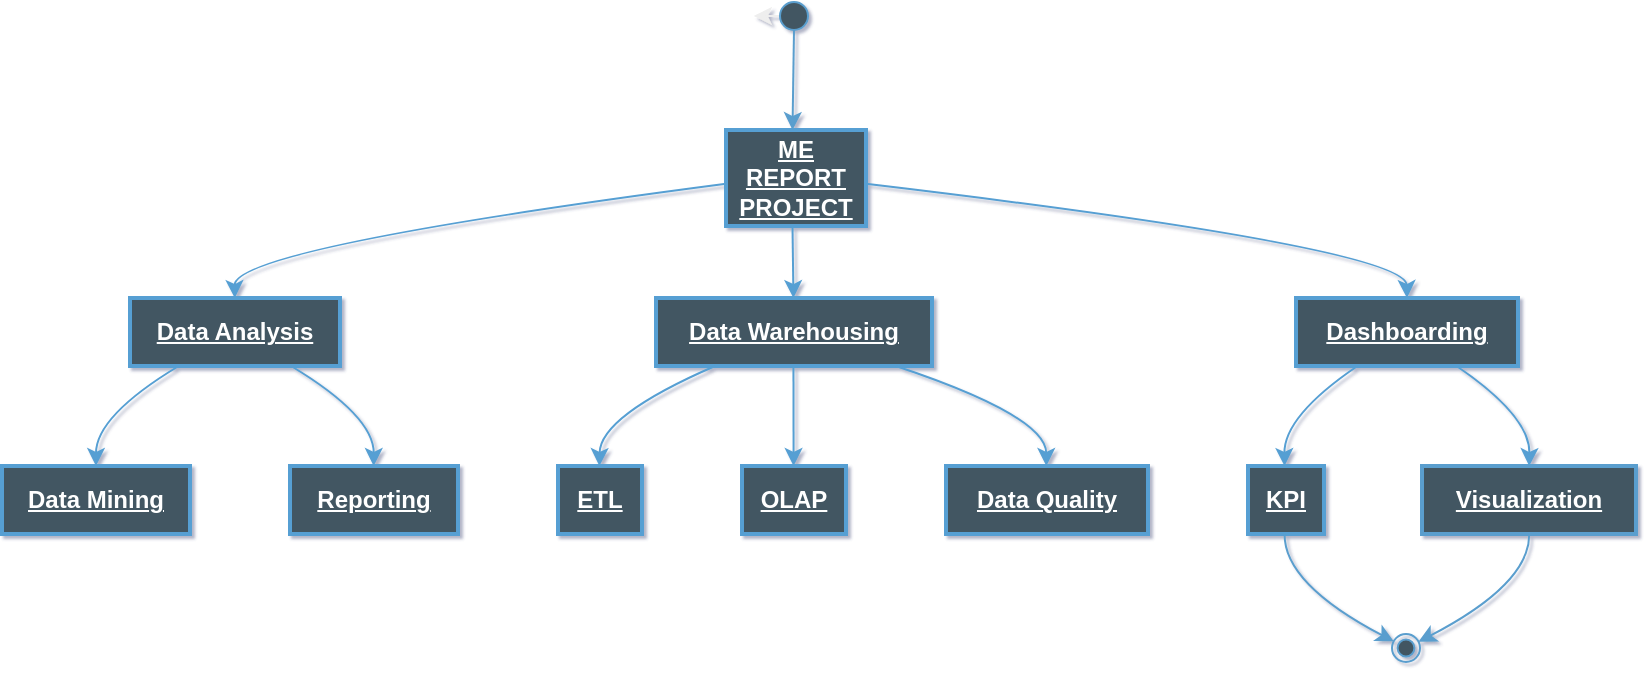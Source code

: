 <mxfile version="21.1.4" type="github">
  <diagram name="Page-1" id="t7jyOZ03Npj0vweh9NhF">
    <mxGraphModel dx="830" dy="486" grid="0" gridSize="10" guides="1" tooltips="1" connect="1" arrows="1" fold="1" page="1" pageScale="1" pageWidth="850" pageHeight="1100" background="none" math="0" shadow="1">
      <root>
        <mxCell id="0" />
        <mxCell id="1" parent="0" />
        <mxCell id="2IcSx2_9CDTS0h-E-XLI-29" style="edgeStyle=orthogonalEdgeStyle;rounded=0;orthogonalLoop=1;jettySize=auto;html=1;exitX=1;exitY=0.5;exitDx=0;exitDy=0;strokeColor=#EEEEEE;fontColor=#FFFFFF;" edge="1" parent="1" source="2">
          <mxGeometry relative="1" as="geometry">
            <mxPoint x="383.913" y="14.87" as="targetPoint" />
          </mxGeometry>
        </mxCell>
        <mxCell id="2" value="" style="ellipse;rounded=0;labelBackgroundColor=none;fillColor=#425762;strokeColor=#5a9ece;fontColor=#ffffff;gradientColor=none;gradientDirection=north;fontStyle=5" parent="1" vertex="1">
          <mxGeometry x="397" y="8" width="14" height="14" as="geometry" />
        </mxCell>
        <mxCell id="3" value="ME REPORT PROJECT" style="rounded=0;absoluteArcSize=1;arcSize=14;whiteSpace=wrap;strokeWidth=2;labelBackgroundColor=none;fillColor=#425762;strokeColor=#569fd3;fontColor=#ffffff;gradientColor=none;gradientDirection=north;fontStyle=5" parent="1" vertex="1">
          <mxGeometry x="370" y="72" width="70" height="48" as="geometry" />
        </mxCell>
        <mxCell id="4" value="Data Analysis" style="rounded=0;absoluteArcSize=1;arcSize=14;whiteSpace=wrap;strokeWidth=2;labelBackgroundColor=none;fillColor=#425762;strokeColor=#569fd3;fontColor=#ffffff;gradientColor=none;gradientDirection=west;fontStyle=5" parent="1" vertex="1">
          <mxGeometry x="72" y="156" width="105" height="34" as="geometry" />
        </mxCell>
        <mxCell id="5" value="Data Mining" style="rounded=0;absoluteArcSize=1;arcSize=14;whiteSpace=wrap;strokeWidth=2;labelBackgroundColor=none;fillColor=#425762;strokeColor=#569fd3;fontColor=#ffffff;gradientColor=none;gradientDirection=west;fontStyle=5" parent="1" vertex="1">
          <mxGeometry x="8" y="240" width="94" height="34" as="geometry" />
        </mxCell>
        <mxCell id="6" value="Reporting" style="rounded=0;absoluteArcSize=1;arcSize=14;whiteSpace=wrap;strokeWidth=2;labelBackgroundColor=none;fillColor=#425762;strokeColor=#569fd3;fontColor=#ffffff;gradientColor=none;fontStyle=5" parent="1" vertex="1">
          <mxGeometry x="152" y="240" width="84" height="34" as="geometry" />
        </mxCell>
        <mxCell id="7" value="Data Warehousing" style="rounded=0;absoluteArcSize=1;arcSize=14;whiteSpace=wrap;strokeWidth=2;labelBackgroundColor=none;fillColor=#425762;strokeColor=#569fd3;fontColor=#ffffff;gradientColor=none;gradientDirection=radial;fontStyle=5" parent="1" vertex="1">
          <mxGeometry x="335" y="156" width="138" height="34" as="geometry" />
        </mxCell>
        <mxCell id="8" value="ETL" style="rounded=0;absoluteArcSize=1;arcSize=14;whiteSpace=wrap;strokeWidth=2;labelBackgroundColor=none;fillColor=#425762;strokeColor=#569fd3;fontColor=#ffffff;gradientColor=none;fontStyle=5" parent="1" vertex="1">
          <mxGeometry x="286" y="240" width="42" height="34" as="geometry" />
        </mxCell>
        <mxCell id="9" value="OLAP" style="rounded=0;absoluteArcSize=1;arcSize=14;whiteSpace=wrap;strokeWidth=2;labelBackgroundColor=none;fillColor=#425762;strokeColor=#569fd3;fontColor=#ffffff;gradientColor=none;fontStyle=5" parent="1" vertex="1">
          <mxGeometry x="378" y="240" width="52" height="34" as="geometry" />
        </mxCell>
        <mxCell id="10" value="Data Quality" style="rounded=0;absoluteArcSize=1;arcSize=14;whiteSpace=wrap;strokeWidth=2;labelBackgroundColor=none;fillColor=#425762;strokeColor=#569fd3;fontColor=#ffffff;gradientColor=none;fontStyle=5" parent="1" vertex="1">
          <mxGeometry x="480" y="240" width="101" height="34" as="geometry" />
        </mxCell>
        <mxCell id="11" value="Dashboarding" style="rounded=0;absoluteArcSize=1;arcSize=14;whiteSpace=wrap;strokeWidth=2;labelBackgroundColor=none;fillColor=#425762;strokeColor=#569fd3;fontColor=#ffffff;gradientColor=none;gradientDirection=east;fontStyle=5" parent="1" vertex="1">
          <mxGeometry x="655" y="156" width="111" height="34" as="geometry" />
        </mxCell>
        <mxCell id="12" value="KPI" style="rounded=0;absoluteArcSize=1;arcSize=14;whiteSpace=wrap;strokeWidth=2;labelBackgroundColor=none;fillColor=#425762;strokeColor=#569fd3;fontColor=#ffffff;gradientColor=none;fontStyle=5" parent="1" vertex="1">
          <mxGeometry x="631" y="240" width="38" height="34" as="geometry" />
        </mxCell>
        <mxCell id="13" value="Visualization" style="rounded=0;absoluteArcSize=1;arcSize=14;whiteSpace=wrap;strokeWidth=2;labelBackgroundColor=none;fillColor=#425762;strokeColor=#5a9ece;fontColor=#ffffff;gradientColor=none;gradientDirection=east;fontStyle=5" parent="1" vertex="1">
          <mxGeometry x="718" y="240" width="107" height="34" as="geometry" />
        </mxCell>
        <mxCell id="14" value="" style="ellipse;shape=endState;rounded=0;labelBackgroundColor=none;fillColor=#425762;strokeColor=#5a9ece;fontColor=#ffffff;gradientColor=none;fontStyle=5" parent="1" vertex="1">
          <mxGeometry x="703" y="324" width="14" height="14" as="geometry" />
        </mxCell>
        <mxCell id="15" value="" style="curved=1;startArrow=none;;exitX=0.485;exitY=1;entryX=0.475;entryY=0;rounded=0;labelBackgroundColor=none;fontColor=default;fillColor=#1ba1e2;strokeColor=#5a9ece;fontStyle=5" parent="1" source="2" target="3" edge="1">
          <mxGeometry relative="1" as="geometry">
            <Array as="points" />
          </mxGeometry>
        </mxCell>
        <mxCell id="16" value="" style="curved=1;startArrow=none;;exitX=-0.016;exitY=0.563;entryX=0.499;entryY=0;rounded=0;labelBackgroundColor=none;fontColor=default;fillColor=#1ba1e2;strokeColor=#569fd3;fontStyle=5" parent="1" source="3" target="4" edge="1">
          <mxGeometry relative="1" as="geometry">
            <Array as="points">
              <mxPoint x="124" y="131" />
            </Array>
          </mxGeometry>
        </mxCell>
        <mxCell id="17" value="" style="curved=1;startArrow=none;;exitX=0.232;exitY=1;entryX=0.5;entryY=0;rounded=0;labelBackgroundColor=none;fontColor=default;fillColor=#1ba1e2;strokeColor=#569fd3;fontStyle=5" parent="1" source="4" target="5" edge="1">
          <mxGeometry relative="1" as="geometry">
            <Array as="points">
              <mxPoint x="55" y="215" />
            </Array>
          </mxGeometry>
        </mxCell>
        <mxCell id="18" value="" style="curved=1;startArrow=none;;exitX=0.767;exitY=1;entryX=0.498;entryY=0;rounded=0;labelBackgroundColor=none;fontColor=default;fillColor=#1ba1e2;strokeColor=#569fd3;fontStyle=5" parent="1" source="4" target="6" edge="1">
          <mxGeometry relative="1" as="geometry">
            <Array as="points">
              <mxPoint x="194" y="215" />
            </Array>
          </mxGeometry>
        </mxCell>
        <mxCell id="19" value="" style="curved=1;startArrow=none;;exitX=0.475;exitY=1;entryX=0.498;entryY=0;rounded=0;labelBackgroundColor=none;fontColor=default;fillColor=#1ba1e2;strokeColor=#569fd3;fontStyle=5" parent="1" source="3" target="7" edge="1">
          <mxGeometry relative="1" as="geometry">
            <Array as="points" />
          </mxGeometry>
        </mxCell>
        <mxCell id="20" value="" style="curved=1;startArrow=none;;exitX=0.214;exitY=1;entryX=0.493;entryY=0;rounded=0;labelBackgroundColor=none;fontColor=default;fillColor=#1ba1e2;strokeColor=#569fd3;fontStyle=5" parent="1" source="7" target="8" edge="1">
          <mxGeometry relative="1" as="geometry">
            <Array as="points">
              <mxPoint x="307" y="215" />
            </Array>
          </mxGeometry>
        </mxCell>
        <mxCell id="21" value="" style="curved=1;startArrow=none;;exitX=0.498;exitY=1;entryX=0.496;entryY=0;rounded=0;labelBackgroundColor=none;fontColor=default;fillColor=#1ba1e2;strokeColor=#569fd3;fontStyle=5" parent="1" source="7" target="9" edge="1">
          <mxGeometry relative="1" as="geometry">
            <Array as="points" />
          </mxGeometry>
        </mxCell>
        <mxCell id="22" value="" style="curved=1;startArrow=none;;exitX=0.869;exitY=1;entryX=0.497;entryY=0;rounded=0;labelBackgroundColor=none;fontColor=default;fillColor=#1ba1e2;strokeColor=#569fd3;fontStyle=5" parent="1" source="7" target="10" edge="1">
          <mxGeometry relative="1" as="geometry">
            <Array as="points">
              <mxPoint x="530" y="215" />
            </Array>
          </mxGeometry>
        </mxCell>
        <mxCell id="23" value="" style="curved=1;startArrow=none;;exitX=0.967;exitY=0.557;entryX=0.5;entryY=0;rounded=0;labelBackgroundColor=none;fontColor=default;fillColor=#1ba1e2;strokeColor=#569fd3;fontStyle=5" parent="1" source="3" target="11" edge="1">
          <mxGeometry relative="1" as="geometry">
            <Array as="points">
              <mxPoint x="710" y="131" />
            </Array>
          </mxGeometry>
        </mxCell>
        <mxCell id="24" value="" style="curved=1;startArrow=none;;exitX=0.277;exitY=1;entryX=0.481;entryY=0;rounded=0;labelBackgroundColor=none;fontColor=default;fillColor=#1ba1e2;strokeColor=#569fd3;fontStyle=5" parent="1" source="11" target="12" edge="1">
          <mxGeometry relative="1" as="geometry">
            <Array as="points">
              <mxPoint x="649" y="215" />
            </Array>
          </mxGeometry>
        </mxCell>
        <mxCell id="25" value="" style="curved=1;startArrow=none;;exitX=0.723;exitY=1;entryX=0.501;entryY=0;rounded=0;labelBackgroundColor=none;fontColor=default;fillColor=#1ba1e2;strokeColor=#569fd3;fontStyle=5" parent="1" source="11" target="13" edge="1">
          <mxGeometry relative="1" as="geometry">
            <Array as="points">
              <mxPoint x="772" y="215" />
            </Array>
          </mxGeometry>
        </mxCell>
        <mxCell id="26" value="" style="curved=1;startArrow=none;;exitX=0.481;exitY=1;entryX=0.033;entryY=0.238;rounded=0;labelBackgroundColor=none;fontColor=default;fillColor=#1ba1e2;strokeColor=#5a9ece;fontStyle=5" parent="1" source="12" target="14" edge="1">
          <mxGeometry relative="1" as="geometry">
            <Array as="points">
              <mxPoint x="649" y="299" />
            </Array>
          </mxGeometry>
        </mxCell>
        <mxCell id="27" value="" style="curved=1;startArrow=none;;exitX=0.501;exitY=1;entryX=1.033;entryY=0.238;rounded=0;labelBackgroundColor=none;fontColor=default;fillColor=#1ba1e2;strokeColor=#5a9ece;fontStyle=5" parent="1" source="13" target="14" edge="1">
          <mxGeometry relative="1" as="geometry">
            <Array as="points">
              <mxPoint x="772" y="299" />
            </Array>
          </mxGeometry>
        </mxCell>
      </root>
    </mxGraphModel>
  </diagram>
</mxfile>
